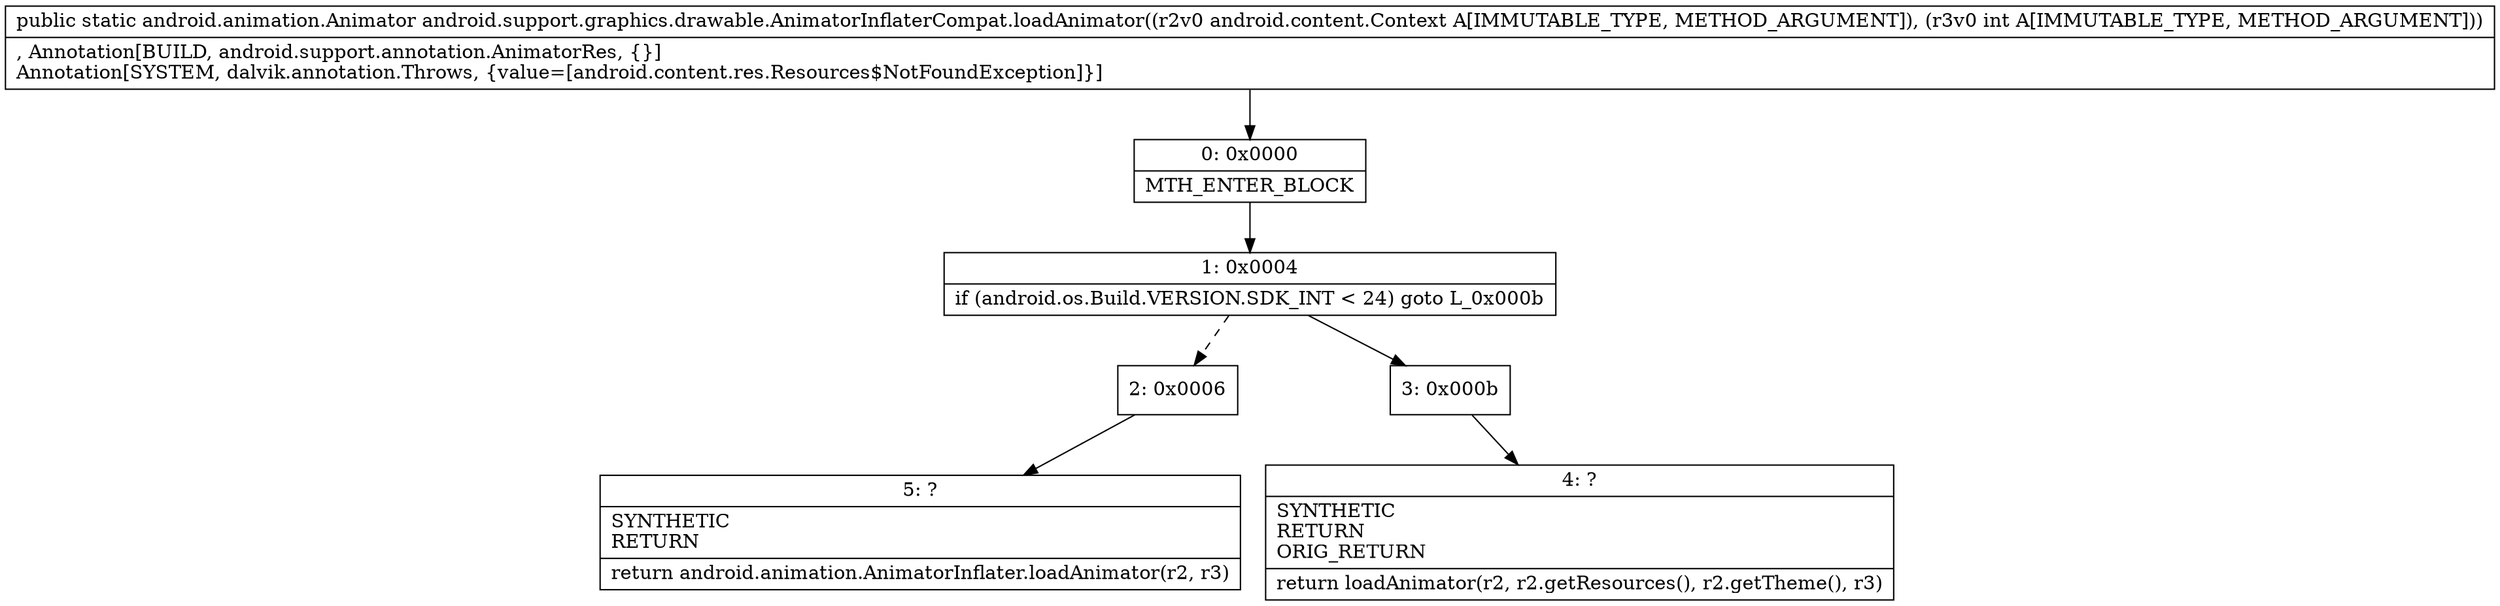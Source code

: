 digraph "CFG forandroid.support.graphics.drawable.AnimatorInflaterCompat.loadAnimator(Landroid\/content\/Context;I)Landroid\/animation\/Animator;" {
Node_0 [shape=record,label="{0\:\ 0x0000|MTH_ENTER_BLOCK\l}"];
Node_1 [shape=record,label="{1\:\ 0x0004|if (android.os.Build.VERSION.SDK_INT \< 24) goto L_0x000b\l}"];
Node_2 [shape=record,label="{2\:\ 0x0006}"];
Node_3 [shape=record,label="{3\:\ 0x000b}"];
Node_4 [shape=record,label="{4\:\ ?|SYNTHETIC\lRETURN\lORIG_RETURN\l|return loadAnimator(r2, r2.getResources(), r2.getTheme(), r3)\l}"];
Node_5 [shape=record,label="{5\:\ ?|SYNTHETIC\lRETURN\l|return android.animation.AnimatorInflater.loadAnimator(r2, r3)\l}"];
MethodNode[shape=record,label="{public static android.animation.Animator android.support.graphics.drawable.AnimatorInflaterCompat.loadAnimator((r2v0 android.content.Context A[IMMUTABLE_TYPE, METHOD_ARGUMENT]), (r3v0 int A[IMMUTABLE_TYPE, METHOD_ARGUMENT]))  | , Annotation[BUILD, android.support.annotation.AnimatorRes, \{\}]\lAnnotation[SYSTEM, dalvik.annotation.Throws, \{value=[android.content.res.Resources$NotFoundException]\}]\l}"];
MethodNode -> Node_0;
Node_0 -> Node_1;
Node_1 -> Node_2[style=dashed];
Node_1 -> Node_3;
Node_2 -> Node_5;
Node_3 -> Node_4;
}

